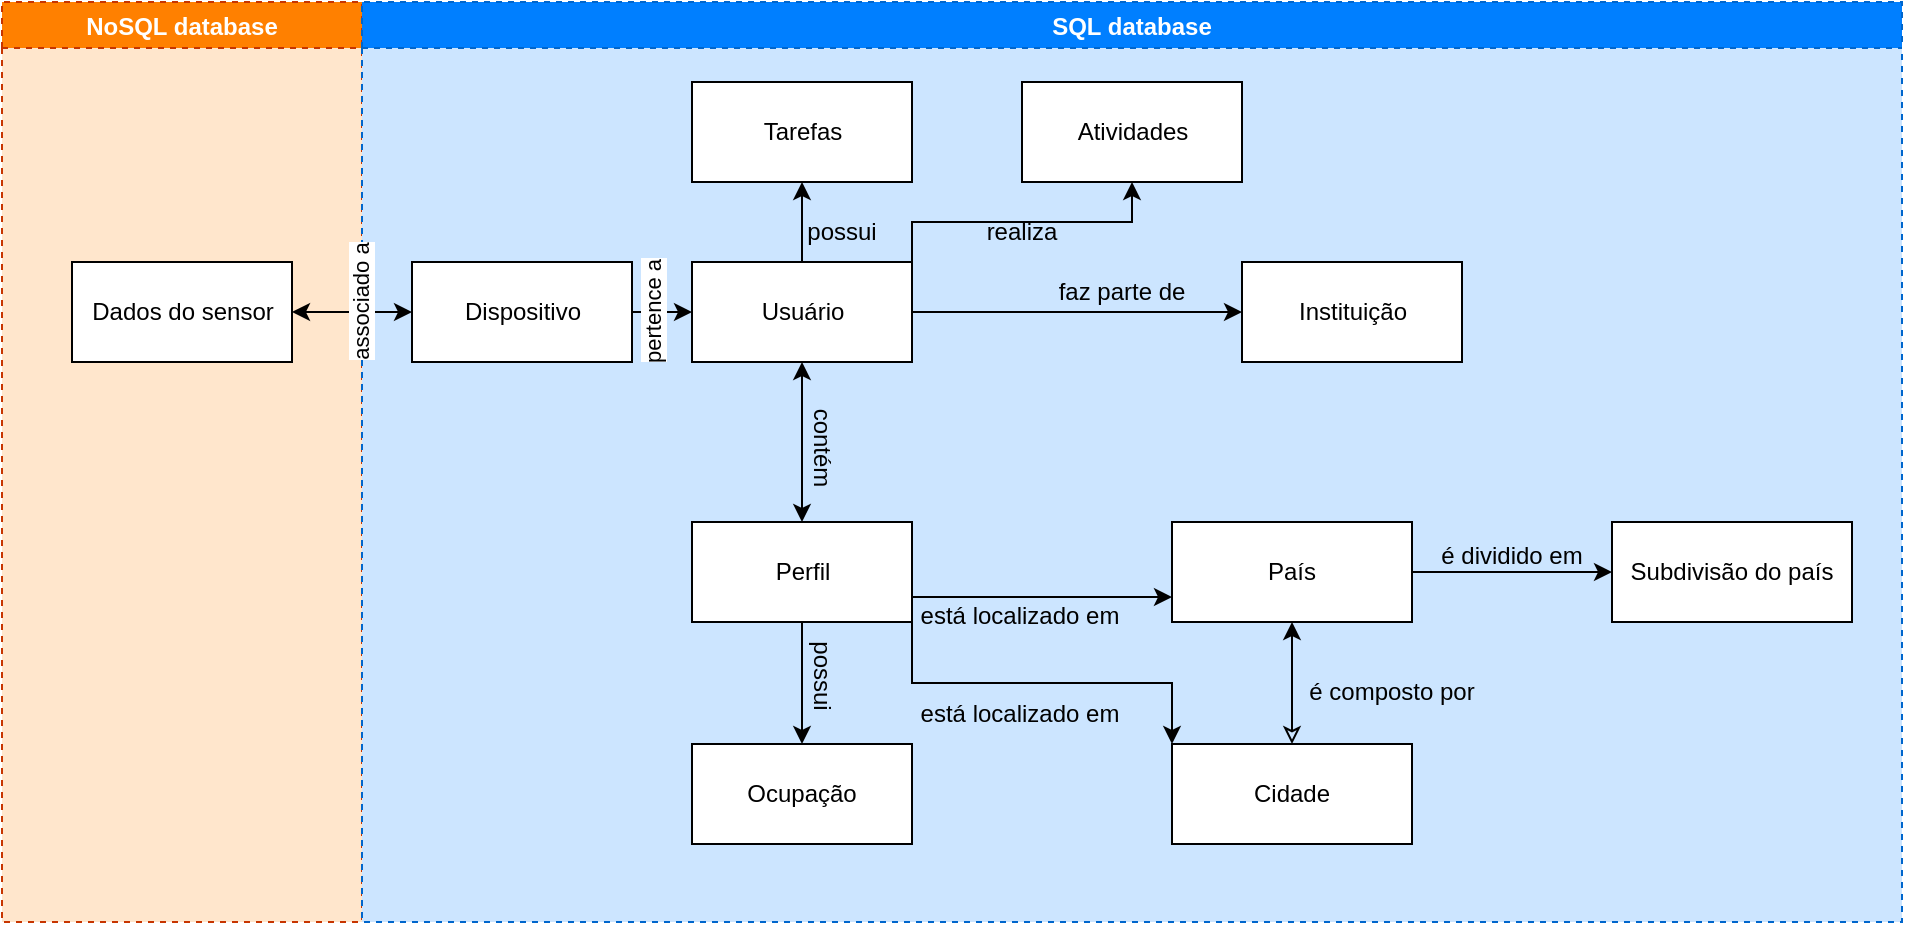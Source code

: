 <mxfile version="16.6.4" type="gitlab">
  <diagram name="Page-1" id="52a04d89-c75d-2922-d76d-85b35f80e030">
    <mxGraphModel dx="868" dy="482" grid="1" gridSize="10" guides="1" tooltips="1" connect="1" arrows="1" fold="1" page="1" pageScale="1" pageWidth="1100" pageHeight="850" background="none" math="0" shadow="0">
      <root>
        <mxCell id="0" />
        <mxCell id="1" parent="0" />
        <mxCell id="zCF4mZbvVpgICroJBNLq-11" value="NoSQL database" style="swimlane;dashed=1;fillColor=#FF8000;strokeColor=#C73500;fontColor=#FFFFFF;swimlaneFillColor=#FFE6CC;" parent="1" vertex="1">
          <mxGeometry x="120" y="140" width="180" height="460" as="geometry" />
        </mxCell>
        <mxCell id="zCF4mZbvVpgICroJBNLq-10" value="Dados do sensor" style="html=1;" parent="zCF4mZbvVpgICroJBNLq-11" vertex="1">
          <mxGeometry x="35" y="130" width="110" height="50" as="geometry" />
        </mxCell>
        <mxCell id="zCF4mZbvVpgICroJBNLq-12" value="SQL database" style="swimlane;dashed=1;fillColor=#007FFF;fontColor=#ffffff;strokeColor=#0066CC;swimlaneFillColor=#CCE5FF;" parent="1" vertex="1">
          <mxGeometry x="300" y="140" width="770" height="460" as="geometry" />
        </mxCell>
        <mxCell id="zCF4mZbvVpgICroJBNLq-22" value="" style="edgeStyle=orthogonalEdgeStyle;rounded=0;orthogonalLoop=1;jettySize=auto;html=1;startArrow=none;startFill=0;entryX=0;entryY=0.75;entryDx=0;entryDy=0;exitX=1;exitY=0.75;exitDx=0;exitDy=0;" parent="zCF4mZbvVpgICroJBNLq-12" source="zCF4mZbvVpgICroJBNLq-15" target="zCF4mZbvVpgICroJBNLq-24" edge="1">
          <mxGeometry relative="1" as="geometry">
            <mxPoint x="375" y="285" as="targetPoint" />
            <Array as="points" />
          </mxGeometry>
        </mxCell>
        <mxCell id="zCF4mZbvVpgICroJBNLq-29" value="" style="edgeStyle=orthogonalEdgeStyle;rounded=0;orthogonalLoop=1;jettySize=auto;html=1;startArrow=none;startFill=0;" parent="zCF4mZbvVpgICroJBNLq-12" source="zCF4mZbvVpgICroJBNLq-15" target="zCF4mZbvVpgICroJBNLq-28" edge="1">
          <mxGeometry relative="1" as="geometry" />
        </mxCell>
        <mxCell id="zCF4mZbvVpgICroJBNLq-32" style="edgeStyle=orthogonalEdgeStyle;rounded=0;orthogonalLoop=1;jettySize=auto;html=1;exitX=1;exitY=1;exitDx=0;exitDy=0;entryX=0;entryY=0;entryDx=0;entryDy=0;fontColor=#FFFFFF;startArrow=none;startFill=0;" parent="zCF4mZbvVpgICroJBNLq-12" source="zCF4mZbvVpgICroJBNLq-15" target="zCF4mZbvVpgICroJBNLq-26" edge="1">
          <mxGeometry relative="1" as="geometry" />
        </mxCell>
        <mxCell id="zCF4mZbvVpgICroJBNLq-15" value="Perfil" style="html=1;" parent="zCF4mZbvVpgICroJBNLq-12" vertex="1">
          <mxGeometry x="165" y="260" width="110" height="50" as="geometry" />
        </mxCell>
        <mxCell id="zCF4mZbvVpgICroJBNLq-17" value="contém" style="text;html=1;strokeColor=none;fillColor=none;align=center;verticalAlign=middle;whiteSpace=wrap;rounded=0;rotation=90;" parent="zCF4mZbvVpgICroJBNLq-12" vertex="1">
          <mxGeometry x="200" y="208" width="60" height="30" as="geometry" />
        </mxCell>
        <mxCell id="zCF4mZbvVpgICroJBNLq-16" value="" style="edgeStyle=orthogonalEdgeStyle;rounded=0;orthogonalLoop=1;jettySize=auto;html=1;startArrow=classic;startFill=1;" parent="zCF4mZbvVpgICroJBNLq-12" source="zCF4mZbvVpgICroJBNLq-14" target="zCF4mZbvVpgICroJBNLq-15" edge="1">
          <mxGeometry relative="1" as="geometry" />
        </mxCell>
        <mxCell id="BBZgxPXaabTpRb4WHtMQ-6" value="" style="edgeStyle=orthogonalEdgeStyle;rounded=0;orthogonalLoop=1;jettySize=auto;html=1;" edge="1" parent="zCF4mZbvVpgICroJBNLq-12" source="zCF4mZbvVpgICroJBNLq-14" target="BBZgxPXaabTpRb4WHtMQ-5">
          <mxGeometry relative="1" as="geometry" />
        </mxCell>
        <mxCell id="BBZgxPXaabTpRb4WHtMQ-9" value="" style="edgeStyle=orthogonalEdgeStyle;rounded=0;orthogonalLoop=1;jettySize=auto;html=1;" edge="1" parent="zCF4mZbvVpgICroJBNLq-12" source="zCF4mZbvVpgICroJBNLq-14" target="BBZgxPXaabTpRb4WHtMQ-8">
          <mxGeometry relative="1" as="geometry" />
        </mxCell>
        <mxCell id="zCF4mZbvVpgICroJBNLq-14" value="Usuário" style="html=1;" parent="zCF4mZbvVpgICroJBNLq-12" vertex="1">
          <mxGeometry x="165" y="130" width="110" height="50" as="geometry" />
        </mxCell>
        <mxCell id="zCF4mZbvVpgICroJBNLq-23" value="está localizado em" style="text;html=1;strokeColor=none;fillColor=none;align=center;verticalAlign=middle;whiteSpace=wrap;rounded=0;" parent="zCF4mZbvVpgICroJBNLq-12" vertex="1">
          <mxGeometry x="278" y="292" width="102" height="30" as="geometry" />
        </mxCell>
        <mxCell id="zCF4mZbvVpgICroJBNLq-27" value="" style="edgeStyle=orthogonalEdgeStyle;rounded=0;orthogonalLoop=1;jettySize=auto;html=1;startArrow=classic;startFill=1;endArrow=classic;endFill=0;" parent="zCF4mZbvVpgICroJBNLq-12" source="zCF4mZbvVpgICroJBNLq-24" target="zCF4mZbvVpgICroJBNLq-26" edge="1">
          <mxGeometry relative="1" as="geometry" />
        </mxCell>
        <mxCell id="EvElogEbVzrC-FUCAvS2-9" value="" style="edgeStyle=orthogonalEdgeStyle;rounded=0;orthogonalLoop=1;jettySize=auto;html=1;" parent="zCF4mZbvVpgICroJBNLq-12" source="zCF4mZbvVpgICroJBNLq-24" target="EvElogEbVzrC-FUCAvS2-8" edge="1">
          <mxGeometry relative="1" as="geometry" />
        </mxCell>
        <mxCell id="zCF4mZbvVpgICroJBNLq-24" value="País" style="whiteSpace=wrap;html=1;" parent="zCF4mZbvVpgICroJBNLq-12" vertex="1">
          <mxGeometry x="405" y="260" width="120" height="50" as="geometry" />
        </mxCell>
        <mxCell id="zCF4mZbvVpgICroJBNLq-26" value="Cidade" style="whiteSpace=wrap;html=1;" parent="zCF4mZbvVpgICroJBNLq-12" vertex="1">
          <mxGeometry x="405" y="371" width="120" height="50" as="geometry" />
        </mxCell>
        <mxCell id="zCF4mZbvVpgICroJBNLq-28" value="Ocupação" style="whiteSpace=wrap;html=1;" parent="zCF4mZbvVpgICroJBNLq-12" vertex="1">
          <mxGeometry x="165" y="371" width="110" height="50" as="geometry" />
        </mxCell>
        <mxCell id="zCF4mZbvVpgICroJBNLq-30" value="possui" style="text;html=1;strokeColor=none;fillColor=none;align=center;verticalAlign=middle;whiteSpace=wrap;rounded=0;rotation=90;" parent="zCF4mZbvVpgICroJBNLq-12" vertex="1">
          <mxGeometry x="200" y="322" width="60" height="30" as="geometry" />
        </mxCell>
        <mxCell id="zCF4mZbvVpgICroJBNLq-33" value="está localizado em" style="text;html=1;strokeColor=none;fillColor=none;align=center;verticalAlign=middle;whiteSpace=wrap;rounded=0;" parent="zCF4mZbvVpgICroJBNLq-12" vertex="1">
          <mxGeometry x="278" y="341" width="102" height="30" as="geometry" />
        </mxCell>
        <mxCell id="zCF4mZbvVpgICroJBNLq-34" value="&lt;font color=&quot;#000000&quot;&gt;é composto por&lt;/font&gt;" style="text;html=1;strokeColor=none;fillColor=none;align=center;verticalAlign=middle;whiteSpace=wrap;rounded=0;fontColor=#FFFFFF;" parent="zCF4mZbvVpgICroJBNLq-12" vertex="1">
          <mxGeometry x="465" y="330" width="100" height="30" as="geometry" />
        </mxCell>
        <mxCell id="EvElogEbVzrC-FUCAvS2-8" value="Subdivisão do país" style="whiteSpace=wrap;html=1;" parent="zCF4mZbvVpgICroJBNLq-12" vertex="1">
          <mxGeometry x="625" y="260" width="120" height="50" as="geometry" />
        </mxCell>
        <mxCell id="EvElogEbVzrC-FUCAvS2-10" value="&lt;font color=&quot;#000000&quot;&gt;é dividido em&lt;br&gt;&lt;/font&gt;" style="text;html=1;strokeColor=none;fillColor=none;align=center;verticalAlign=middle;whiteSpace=wrap;rounded=0;fontColor=#FFFFFF;" parent="zCF4mZbvVpgICroJBNLq-12" vertex="1">
          <mxGeometry x="525" y="262" width="100" height="30" as="geometry" />
        </mxCell>
        <mxCell id="BBZgxPXaabTpRb4WHtMQ-2" value="" style="edgeStyle=orthogonalEdgeStyle;rounded=0;orthogonalLoop=1;jettySize=auto;html=1;" edge="1" parent="zCF4mZbvVpgICroJBNLq-12" source="BBZgxPXaabTpRb4WHtMQ-1" target="zCF4mZbvVpgICroJBNLq-14">
          <mxGeometry relative="1" as="geometry" />
        </mxCell>
        <mxCell id="BBZgxPXaabTpRb4WHtMQ-1" value="Dispositivo" style="html=1;" vertex="1" parent="zCF4mZbvVpgICroJBNLq-12">
          <mxGeometry x="25" y="130" width="110" height="50" as="geometry" />
        </mxCell>
        <mxCell id="BBZgxPXaabTpRb4WHtMQ-3" value="pertence a" style="edgeLabel;html=1;align=center;verticalAlign=middle;resizable=0;points=[];rotation=-90;" vertex="1" connectable="0" parent="zCF4mZbvVpgICroJBNLq-12">
          <mxGeometry x="145" y="155" as="geometry" />
        </mxCell>
        <mxCell id="BBZgxPXaabTpRb4WHtMQ-5" value="Instituição" style="html=1;" vertex="1" parent="zCF4mZbvVpgICroJBNLq-12">
          <mxGeometry x="440" y="130" width="110" height="50" as="geometry" />
        </mxCell>
        <mxCell id="BBZgxPXaabTpRb4WHtMQ-7" value="&lt;font color=&quot;#000000&quot;&gt;faz parte de&lt;br&gt;&lt;/font&gt;" style="text;html=1;strokeColor=none;fillColor=none;align=center;verticalAlign=middle;whiteSpace=wrap;rounded=0;fontColor=#FFFFFF;" vertex="1" parent="zCF4mZbvVpgICroJBNLq-12">
          <mxGeometry x="330" y="130" width="100" height="30" as="geometry" />
        </mxCell>
        <mxCell id="BBZgxPXaabTpRb4WHtMQ-8" value="Tarefas" style="html=1;" vertex="1" parent="zCF4mZbvVpgICroJBNLq-12">
          <mxGeometry x="165" y="40" width="110" height="50" as="geometry" />
        </mxCell>
        <mxCell id="BBZgxPXaabTpRb4WHtMQ-12" value="" style="edgeStyle=orthogonalEdgeStyle;rounded=0;orthogonalLoop=1;jettySize=auto;html=1;exitX=1;exitY=0;exitDx=0;exitDy=0;" edge="1" parent="zCF4mZbvVpgICroJBNLq-12" source="zCF4mZbvVpgICroJBNLq-14" target="BBZgxPXaabTpRb4WHtMQ-11">
          <mxGeometry relative="1" as="geometry" />
        </mxCell>
        <mxCell id="BBZgxPXaabTpRb4WHtMQ-10" value="&lt;font color=&quot;#000000&quot;&gt;possui&lt;br&gt;&lt;/font&gt;" style="text;html=1;strokeColor=none;fillColor=none;align=center;verticalAlign=middle;whiteSpace=wrap;rounded=0;fontColor=#FFFFFF;" vertex="1" parent="zCF4mZbvVpgICroJBNLq-12">
          <mxGeometry x="190" y="100" width="100" height="30" as="geometry" />
        </mxCell>
        <mxCell id="BBZgxPXaabTpRb4WHtMQ-11" value="Atividades" style="html=1;" vertex="1" parent="zCF4mZbvVpgICroJBNLq-12">
          <mxGeometry x="330" y="40" width="110" height="50" as="geometry" />
        </mxCell>
        <mxCell id="BBZgxPXaabTpRb4WHtMQ-13" value="&lt;font color=&quot;#000000&quot;&gt;realiza&lt;br&gt;&lt;/font&gt;" style="text;html=1;strokeColor=none;fillColor=none;align=center;verticalAlign=middle;whiteSpace=wrap;rounded=0;fontColor=#FFFFFF;" vertex="1" parent="zCF4mZbvVpgICroJBNLq-12">
          <mxGeometry x="280" y="100" width="100" height="30" as="geometry" />
        </mxCell>
        <mxCell id="zCF4mZbvVpgICroJBNLq-18" value="" style="edgeStyle=orthogonalEdgeStyle;rounded=0;orthogonalLoop=1;jettySize=auto;html=1;startArrow=classic;startFill=1;entryX=0;entryY=0.5;entryDx=0;entryDy=0;" parent="1" source="zCF4mZbvVpgICroJBNLq-10" target="BBZgxPXaabTpRb4WHtMQ-1" edge="1">
          <mxGeometry relative="1" as="geometry" />
        </mxCell>
        <mxCell id="zCF4mZbvVpgICroJBNLq-19" value="associado a" style="edgeLabel;html=1;align=center;verticalAlign=middle;resizable=0;points=[];rotation=-90;" parent="zCF4mZbvVpgICroJBNLq-18" vertex="1" connectable="0">
          <mxGeometry x="-0.767" y="-1" relative="1" as="geometry">
            <mxPoint x="27" y="-6" as="offset" />
          </mxGeometry>
        </mxCell>
      </root>
    </mxGraphModel>
  </diagram>
</mxfile>
